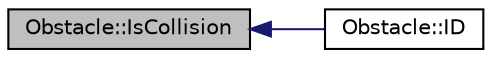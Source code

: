 digraph "Obstacle::IsCollision"
{
  edge [fontname="Helvetica",fontsize="10",labelfontname="Helvetica",labelfontsize="10"];
  node [fontname="Helvetica",fontsize="10",shape=record];
  rankdir="LR";
  Node8 [label="Obstacle::IsCollision",height=0.2,width=0.4,color="black", fillcolor="grey75", style="filled", fontcolor="black"];
  Node8 -> Node9 [dir="back",color="midnightblue",fontsize="10",style="solid",fontname="Helvetica"];
  Node9 [label="Obstacle::ID",height=0.2,width=0.4,color="black", fillcolor="white", style="filled",URL="$class_obstacle.html#a3ba588eadc4412fcd2744ebaaa8389ca",tooltip="Metoda zwracająca &#39;O&#39;. "];
}
